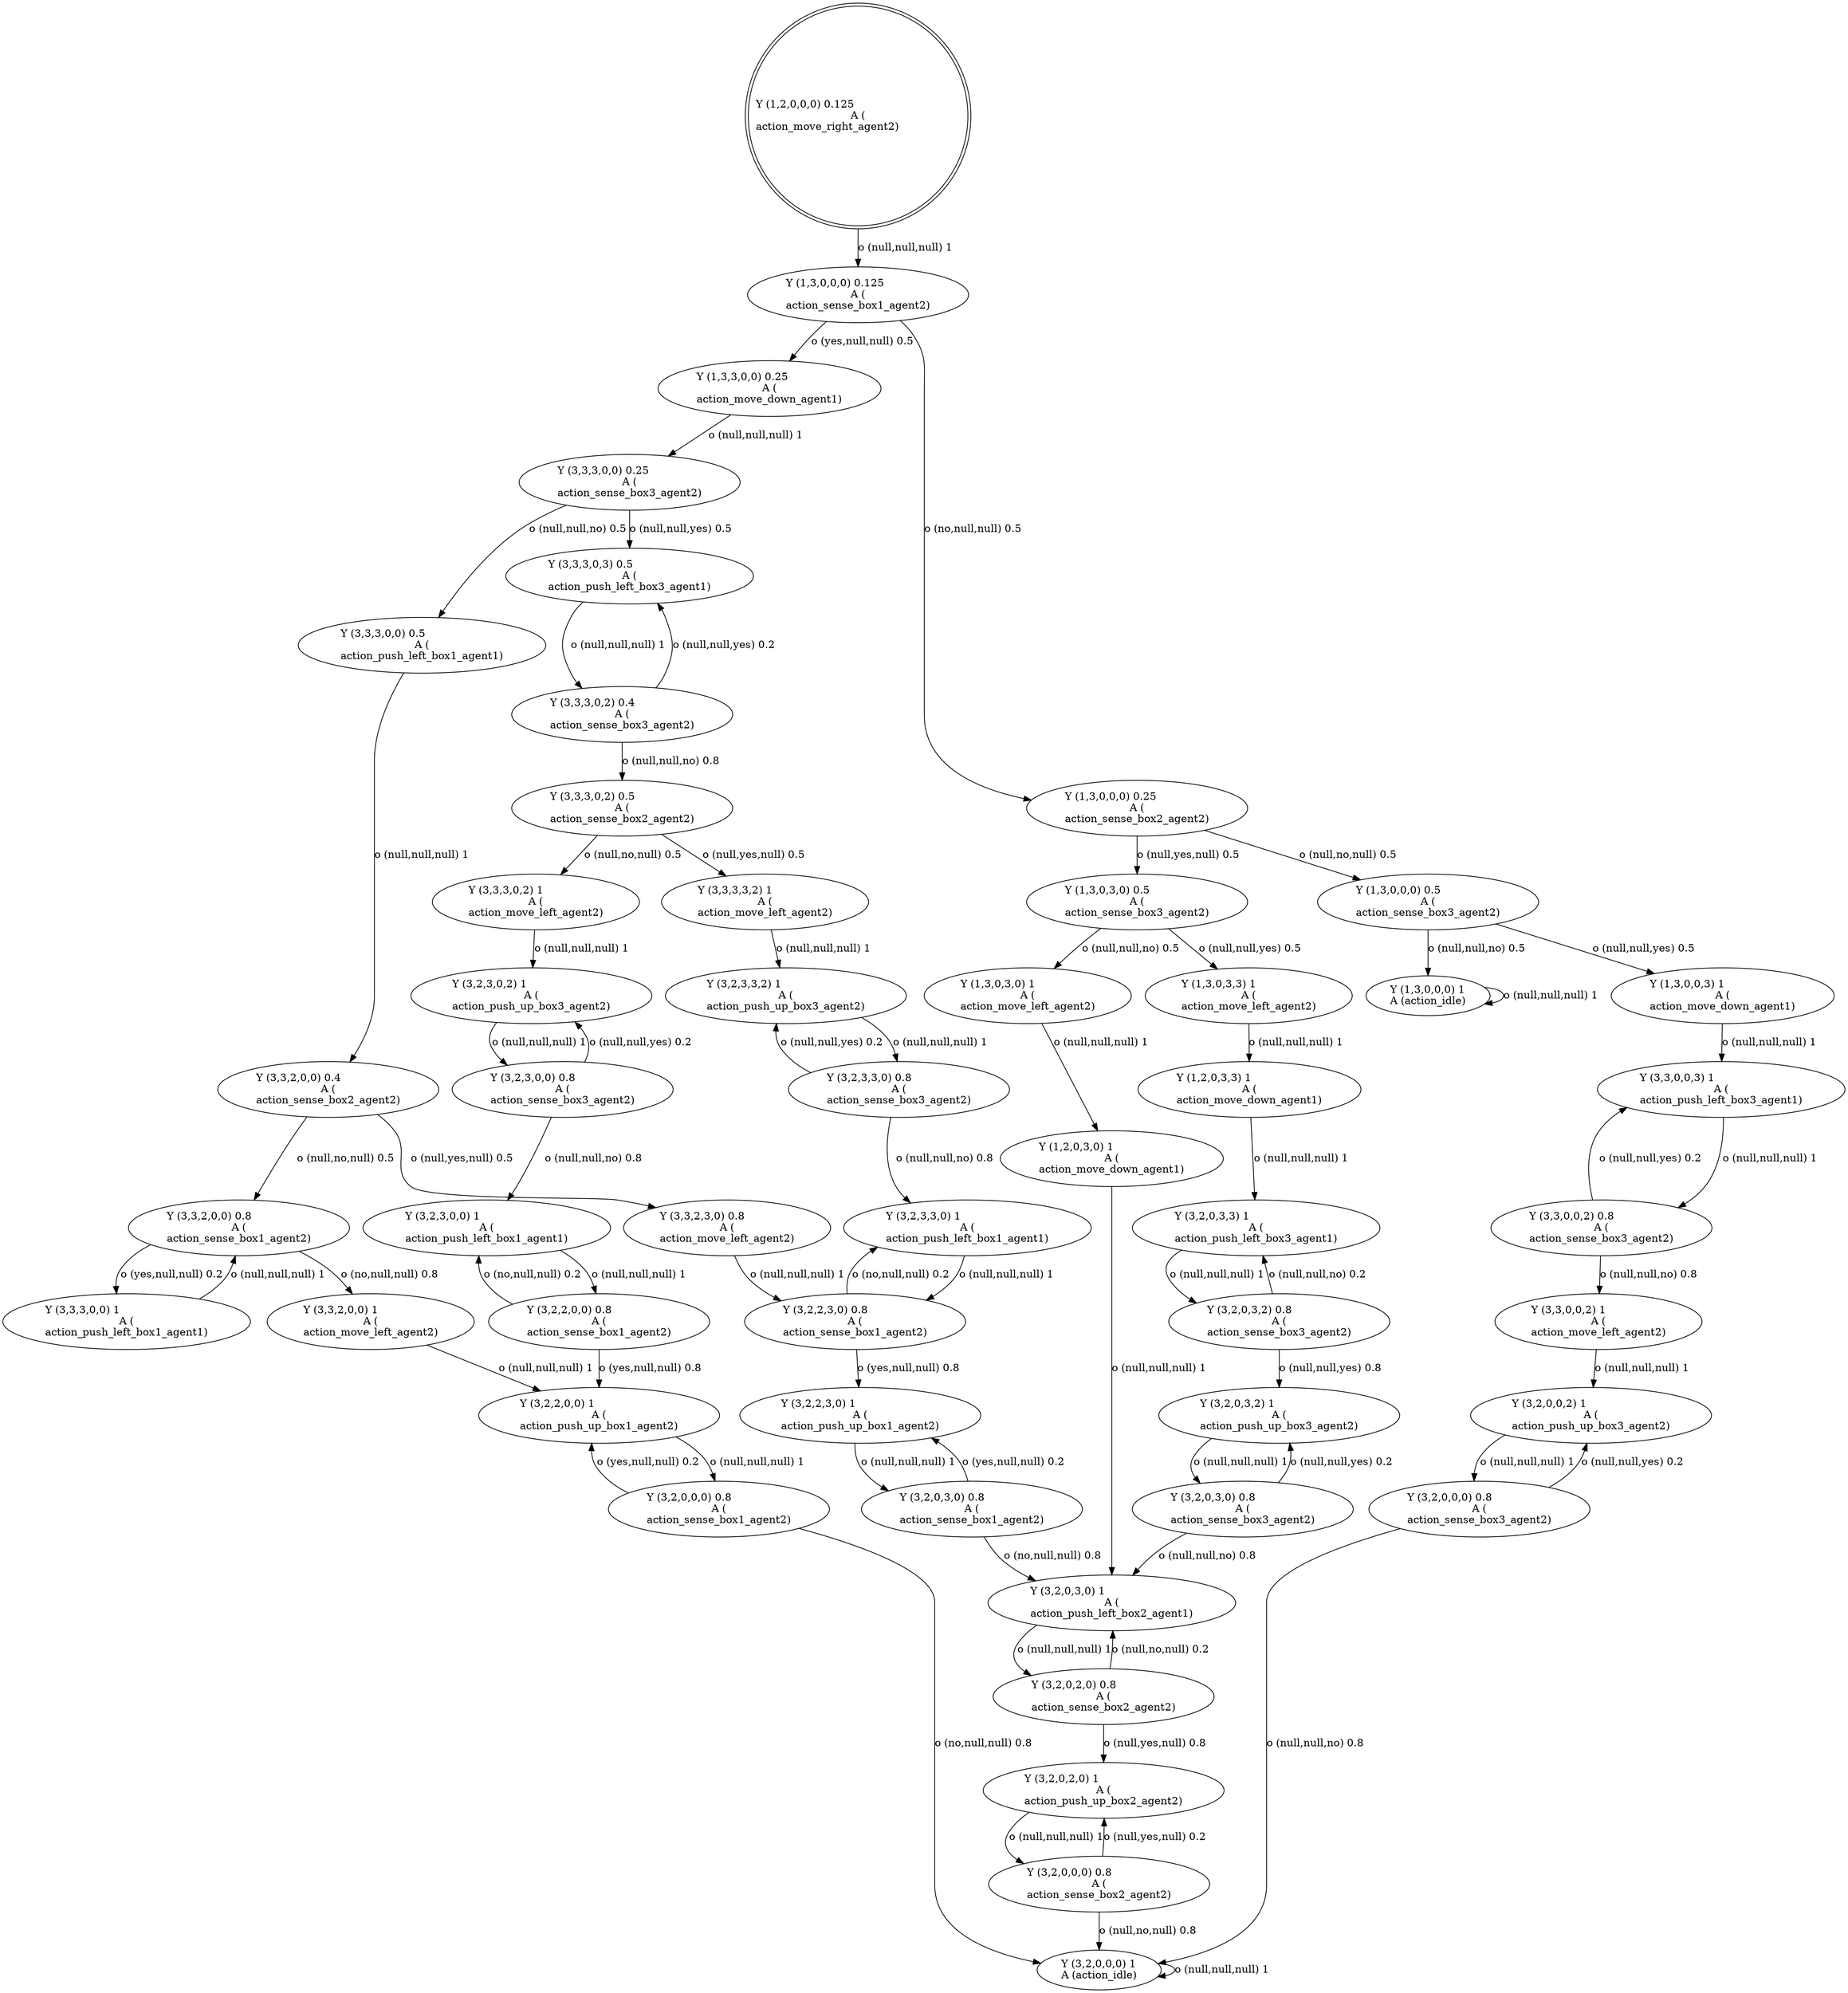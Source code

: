 digraph G
{
root [label="Y (1,2,0,0,0) 0.125\lA (\naction_move_right_agent2)\l" shape=doublecircle labeljust="l"];
x0row4 [label="Y (1,3,0,0,0) 0.125\lA (\naction_sense_box1_agent2)\l"];
x0row13 [label="Y (1,3,3,0,0) 0.25\lA (\naction_move_down_agent1)\l"];
x0row14 [label="Y (1,3,0,0,0) 0.25\lA (\naction_sense_box2_agent2)\l"];
x0row24 [label="Y (3,3,3,0,0) 0.25\lA (\naction_sense_box3_agent2)\l"];
x0row29 [label="Y (3,3,3,0,3) 0.5\lA (\naction_push_left_box3_agent1)\l"];
x0row30 [label="Y (3,3,3,0,0) 0.5\lA (\naction_push_left_box1_agent1)\l"];
x0row43 [label="Y (3,3,3,0,2) 0.4\lA (\naction_sense_box3_agent2)\l"];
x0row53 [label="Y (3,3,3,0,2) 0.5\lA (\naction_sense_box2_agent2)\l"];
x0row69 [label="Y (3,3,3,3,2) 1\lA (\naction_move_left_agent2)\l"];
x0row70 [label="Y (3,3,3,0,2) 1\lA (\naction_move_left_agent2)\l"];
x0row80 [label="Y (3,2,3,3,2) 1\lA (\naction_push_up_box3_agent2)\l"];
x0row88 [label="Y (3,2,3,3,0) 0.8\lA (\naction_sense_box3_agent2)\l"];
x0row90 [label="Y (3,2,3,3,0) 1\lA (\naction_push_left_box1_agent1)\l"];
x0row101 [label="Y (3,2,2,3,0) 0.8\lA (\naction_sense_box1_agent2)\l"];
x0row107 [label="Y (3,2,2,3,0) 1\lA (\naction_push_up_box1_agent2)\l"];
x0row110 [label="Y (3,3,2,3,0) 0.8\lA (\naction_move_left_agent2)\l"];
x0row113 [label="Y (3,2,0,3,0) 0.8\lA (\naction_sense_box1_agent2)\l"];
x0row121 [label="Y (3,2,0,3,0) 1\lA (\naction_push_left_box2_agent1)\l"];
x0row125 [label="Y (1,2,0,3,0) 1\lA (\naction_move_down_agent1)\l"];
x0row127 [label="Y (3,2,0,2,0) 0.8\lA (\naction_sense_box2_agent2)\l"];
x0row132 [label="Y (3,2,0,2,0) 1\lA (\naction_push_up_box2_agent2)\l"];
x0row139 [label="Y (3,2,0,0,0) 0.8\lA (\naction_sense_box2_agent2)\l"];
x0row144 [label="Y (3,2,0,0,0) 1\lA (action_idle)\l"];
x0row155 [label="Y (3,2,3,0,2) 1\lA (\naction_push_up_box3_agent2)\l"];
x0row161 [label="Y (3,2,3,0,0) 0.8\lA (\naction_sense_box3_agent2)\l"];
x0row163 [label="Y (3,2,3,0,0) 1\lA (\naction_push_left_box1_agent1)\l"];
x0row172 [label="Y (3,2,2,0,0) 0.8\lA (\naction_sense_box1_agent2)\l"];
x0row173 [label="Y (3,3,3,0,0) 1\lA (\naction_push_left_box1_agent1)\l"];
x0row178 [label="Y (3,2,2,0,0) 1\lA (\naction_push_up_box1_agent2)\l"];
x0row180 [label="Y (3,3,2,0,0) 0.8\lA (\naction_sense_box1_agent2)\l"];
x0row183 [label="Y (3,2,0,0,0) 0.8\lA (\naction_sense_box1_agent2)\l"];
x0row185 [label="Y (3,3,2,0,0) 1\lA (\naction_move_left_agent2)\l"];
x0row197 [label="Y (3,3,2,0,0) 0.4\lA (\naction_sense_box2_agent2)\l"];
x0row230 [label="Y (1,3,0,3,0) 0.5\lA (\naction_sense_box3_agent2)\l"];
x0row231 [label="Y (1,3,0,0,0) 0.5\lA (\naction_sense_box3_agent2)\l"];
x0row237 [label="Y (1,3,0,3,3) 1\lA (\naction_move_left_agent2)\l"];
x0row238 [label="Y (1,3,0,3,0) 1\lA (\naction_move_left_agent2)\l"];
x0row247 [label="Y (1,2,0,3,3) 1\lA (\naction_move_down_agent1)\l"];
x0row252 [label="Y (3,2,0,3,3) 1\lA (\naction_push_left_box3_agent1)\l"];
x0row254 [label="Y (3,2,0,3,2) 0.8\lA (\naction_sense_box3_agent2)\l"];
x0row258 [label="Y (3,2,0,3,2) 1\lA (\naction_push_up_box3_agent2)\l"];
x0row270 [label="Y (3,2,0,3,0) 0.8\lA (\naction_sense_box3_agent2)\l"];
x0row283 [label="Y (1,3,0,0,3) 1\lA (\naction_move_down_agent1)\l"];
x0row284 [label="Y (1,3,0,0,0) 1\lA (action_idle)\l"];
x0row291 [label="Y (3,3,0,0,3) 1\lA (\naction_push_left_box3_agent1)\l"];
x0row295 [label="Y (3,3,0,0,2) 0.8\lA (\naction_sense_box3_agent2)\l"];
x0row300 [label="Y (3,3,0,0,2) 1\lA (\naction_move_left_agent2)\l"];
x0row309 [label="Y (3,2,0,0,2) 1\lA (\naction_push_up_box3_agent2)\l"];
x0row313 [label="Y (3,2,0,0,0) 0.8\lA (\naction_sense_box3_agent2)\l"];
root -> x0row4 [label="o (null,null,null) 1\l"];
x0row4 -> x0row13 [label="o (yes,null,null) 0.5\l"];
x0row4 -> x0row14 [label="o (no,null,null) 0.5\l"];
x0row13 -> x0row24 [label="o (null,null,null) 1\l"];
x0row24 -> x0row29 [label="o (null,null,yes) 0.5\l"];
x0row24 -> x0row30 [label="o (null,null,no) 0.5\l"];
x0row29 -> x0row43 [label="o (null,null,null) 1\l"];
x0row43 -> x0row29 [label="o (null,null,yes) 0.2\l"];
x0row43 -> x0row53 [label="o (null,null,no) 0.8\l"];
x0row53 -> x0row69 [label="o (null,yes,null) 0.5\l"];
x0row53 -> x0row70 [label="o (null,no,null) 0.5\l"];
x0row69 -> x0row80 [label="o (null,null,null) 1\l"];
x0row80 -> x0row88 [label="o (null,null,null) 1\l"];
x0row88 -> x0row80 [label="o (null,null,yes) 0.2\l"];
x0row88 -> x0row90 [label="o (null,null,no) 0.8\l"];
x0row90 -> x0row101 [label="o (null,null,null) 1\l"];
x0row101 -> x0row107 [label="o (yes,null,null) 0.8\l"];
x0row101 -> x0row90 [label="o (no,null,null) 0.2\l"];
x0row107 -> x0row113 [label="o (null,null,null) 1\l"];
x0row113 -> x0row107 [label="o (yes,null,null) 0.2\l"];
x0row113 -> x0row121 [label="o (no,null,null) 0.8\l"];
x0row121 -> x0row127 [label="o (null,null,null) 1\l"];
x0row127 -> x0row132 [label="o (null,yes,null) 0.8\l"];
x0row127 -> x0row121 [label="o (null,no,null) 0.2\l"];
x0row132 -> x0row139 [label="o (null,null,null) 1\l"];
x0row139 -> x0row132 [label="o (null,yes,null) 0.2\l"];
x0row139 -> x0row144 [label="o (null,no,null) 0.8\l"];
x0row144 -> x0row144 [label="o (null,null,null) 1\l"];
x0row70 -> x0row155 [label="o (null,null,null) 1\l"];
x0row155 -> x0row161 [label="o (null,null,null) 1\l"];
x0row161 -> x0row155 [label="o (null,null,yes) 0.2\l"];
x0row161 -> x0row163 [label="o (null,null,no) 0.8\l"];
x0row163 -> x0row172 [label="o (null,null,null) 1\l"];
x0row172 -> x0row178 [label="o (yes,null,null) 0.8\l"];
x0row172 -> x0row163 [label="o (no,null,null) 0.2\l"];
x0row178 -> x0row183 [label="o (null,null,null) 1\l"];
x0row183 -> x0row178 [label="o (yes,null,null) 0.2\l"];
x0row183 -> x0row144 [label="o (no,null,null) 0.8\l"];
x0row30 -> x0row197 [label="o (null,null,null) 1\l"];
x0row197 -> x0row110 [label="o (null,yes,null) 0.5\l"];
x0row197 -> x0row180 [label="o (null,no,null) 0.5\l"];
x0row110 -> x0row101 [label="o (null,null,null) 1\l"];
x0row180 -> x0row173 [label="o (yes,null,null) 0.2\l"];
x0row180 -> x0row185 [label="o (no,null,null) 0.8\l"];
x0row173 -> x0row180 [label="o (null,null,null) 1\l"];
x0row185 -> x0row178 [label="o (null,null,null) 1\l"];
x0row14 -> x0row230 [label="o (null,yes,null) 0.5\l"];
x0row14 -> x0row231 [label="o (null,no,null) 0.5\l"];
x0row230 -> x0row237 [label="o (null,null,yes) 0.5\l"];
x0row230 -> x0row238 [label="o (null,null,no) 0.5\l"];
x0row237 -> x0row247 [label="o (null,null,null) 1\l"];
x0row247 -> x0row252 [label="o (null,null,null) 1\l"];
x0row252 -> x0row254 [label="o (null,null,null) 1\l"];
x0row254 -> x0row258 [label="o (null,null,yes) 0.8\l"];
x0row254 -> x0row252 [label="o (null,null,no) 0.2\l"];
x0row258 -> x0row270 [label="o (null,null,null) 1\l"];
x0row270 -> x0row258 [label="o (null,null,yes) 0.2\l"];
x0row270 -> x0row121 [label="o (null,null,no) 0.8\l"];
x0row238 -> x0row125 [label="o (null,null,null) 1\l"];
x0row125 -> x0row121 [label="o (null,null,null) 1\l"];
x0row231 -> x0row283 [label="o (null,null,yes) 0.5\l"];
x0row231 -> x0row284 [label="o (null,null,no) 0.5\l"];
x0row283 -> x0row291 [label="o (null,null,null) 1\l"];
x0row291 -> x0row295 [label="o (null,null,null) 1\l"];
x0row295 -> x0row291 [label="o (null,null,yes) 0.2\l"];
x0row295 -> x0row300 [label="o (null,null,no) 0.8\l"];
x0row300 -> x0row309 [label="o (null,null,null) 1\l"];
x0row309 -> x0row313 [label="o (null,null,null) 1\l"];
x0row313 -> x0row309 [label="o (null,null,yes) 0.2\l"];
x0row313 -> x0row144 [label="o (null,null,no) 0.8\l"];
x0row284 -> x0row284 [label="o (null,null,null) 1\l"];
}
